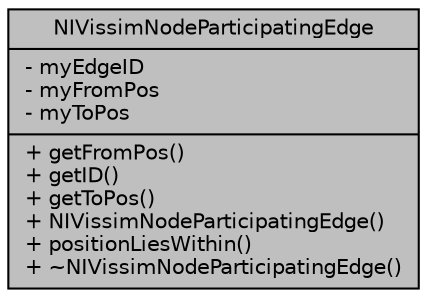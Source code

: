 digraph "NIVissimNodeParticipatingEdge"
{
  edge [fontname="Helvetica",fontsize="10",labelfontname="Helvetica",labelfontsize="10"];
  node [fontname="Helvetica",fontsize="10",shape=record];
  Node1 [label="{NIVissimNodeParticipatingEdge\n|- myEdgeID\l- myFromPos\l- myToPos\l|+ getFromPos()\l+ getID()\l+ getToPos()\l+ NIVissimNodeParticipatingEdge()\l+ positionLiesWithin()\l+ ~NIVissimNodeParticipatingEdge()\l}",height=0.2,width=0.4,color="black", fillcolor="grey75", style="filled", fontcolor="black"];
}
